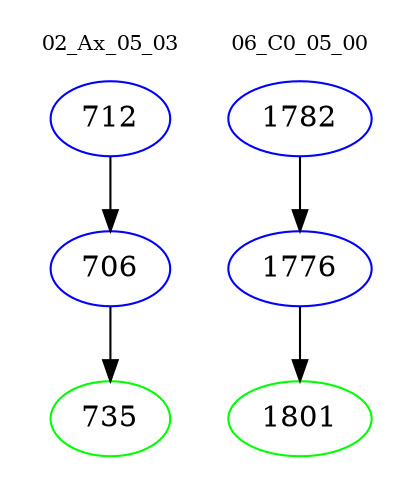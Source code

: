 digraph{
subgraph cluster_0 {
color = white
label = "02_Ax_05_03";
fontsize=10;
T0_712 [label="712", color="blue"]
T0_712 -> T0_706 [color="black"]
T0_706 [label="706", color="blue"]
T0_706 -> T0_735 [color="black"]
T0_735 [label="735", color="green"]
}
subgraph cluster_1 {
color = white
label = "06_C0_05_00";
fontsize=10;
T1_1782 [label="1782", color="blue"]
T1_1782 -> T1_1776 [color="black"]
T1_1776 [label="1776", color="blue"]
T1_1776 -> T1_1801 [color="black"]
T1_1801 [label="1801", color="green"]
}
}

